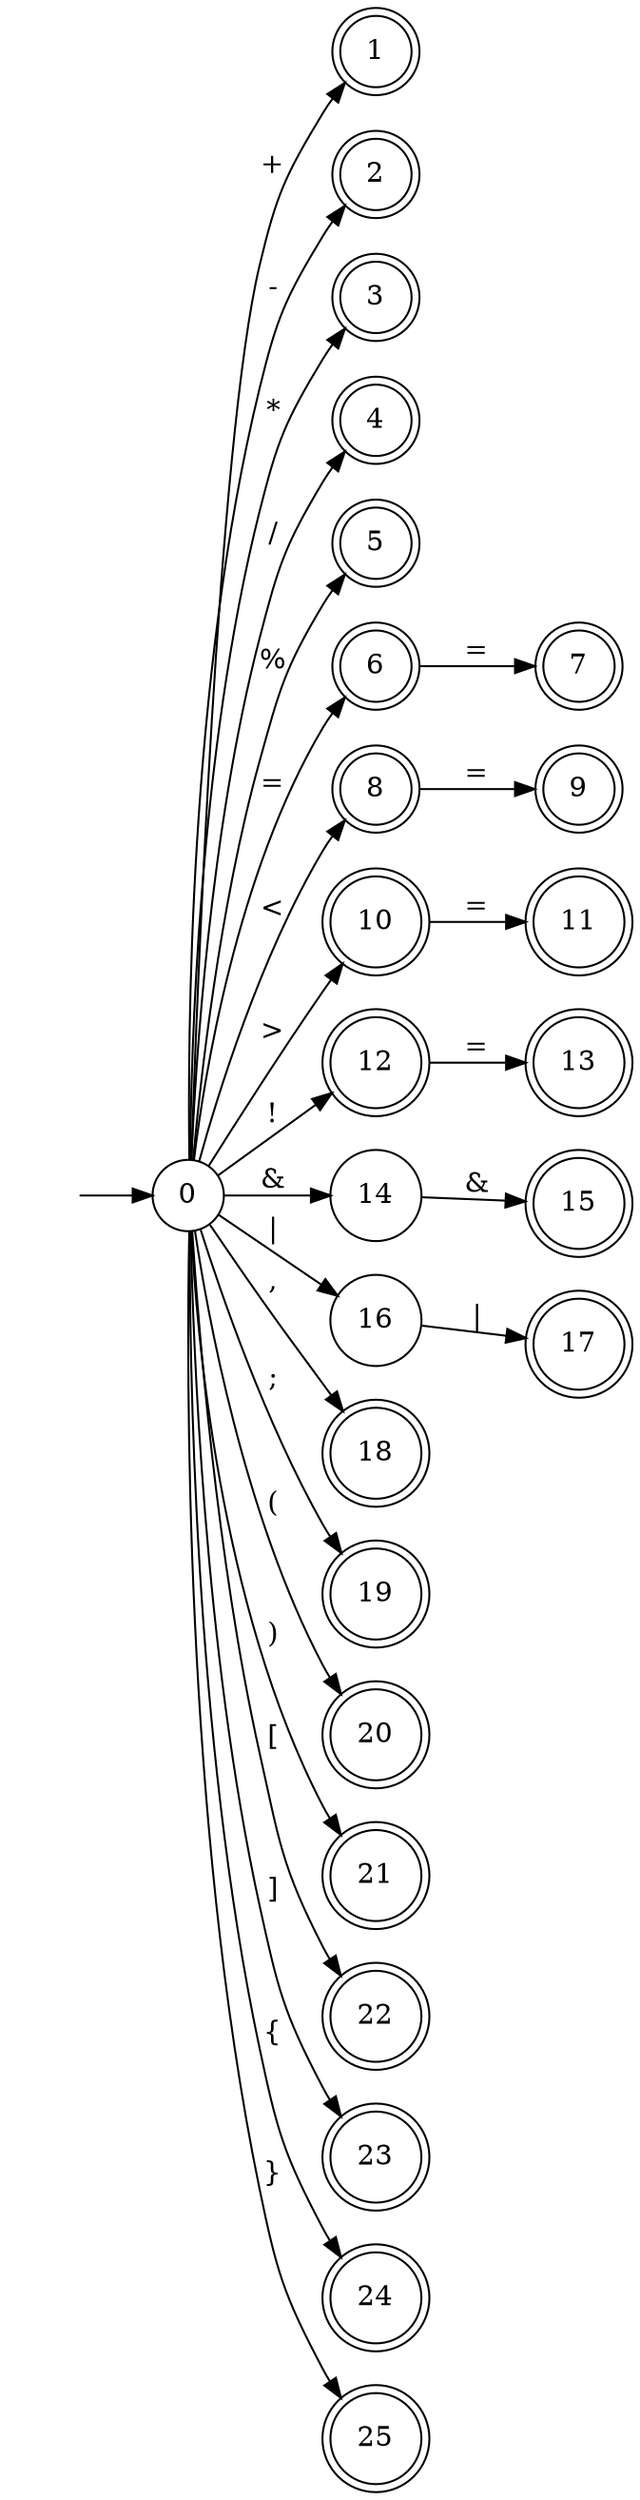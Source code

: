 digraph operators {
    rankdir = LR;
    node [shape = circle; style = rounded;];
    
    s [style = invis;];
    1 [shape = doublecircle;];
    2 [shape = doublecircle;];
    3 [shape = doublecircle;];
    4 [shape = doublecircle;];
    5 [shape = doublecircle;];
    6 [shape = doublecircle;];
    7 [shape = doublecircle;];
    8 [shape = doublecircle;];
    9 [shape = doublecircle;];
    10 [shape = doublecircle;];
    11 [shape = doublecircle;];
    12 [shape = doublecircle;];
    13 [shape = doublecircle;];
    14;
    15 [shape = doublecircle;];
    16;
    17 [shape = doublecircle;];
    18 [shape = doublecircle;];
    19 [shape = doublecircle;];
    20 [shape = doublecircle;];
    21 [shape = doublecircle;];
    22 [shape = doublecircle;];
    23 [shape = doublecircle;];
    24 [shape = doublecircle;];
    25 [shape = doublecircle;];
    
    s -> 0;
    0 -> 1 [label = "+";];
    0 -> 2 [label = "-";];
    0 -> 3 [label = "*";];
    0 -> 4 [label = "/";];
    0 -> 5 [label = "%";];
    0 -> 6 [label = "=";];
    6 -> 7 [label = "=";];
    0 -> 8 [label = "<";];
    8 -> 9 [label = "=";];
    0 -> 10 [label = ">";];
    10 -> 11 [label = "=";];
    0 -> 12 [label = "!";];
    12 -> 13 [label = "=";];
    0 -> 14 [label = "&";];
    14 -> 15 [label = "&";];
    0 -> 16 [label = "|";];
    16 -> 17 [label = "|";];
    0 -> 18 [label = ",";];
    0 -> 19 [label = ";";];
    0 -> 20 [label = "(";];
    0 -> 21 [label = ")";];
    0 -> 22 [label = "[";];
    0 -> 23 [label = "]";];
    0 -> 24 [label = "{";];
    0 -> 25 [label = "}";];
}
